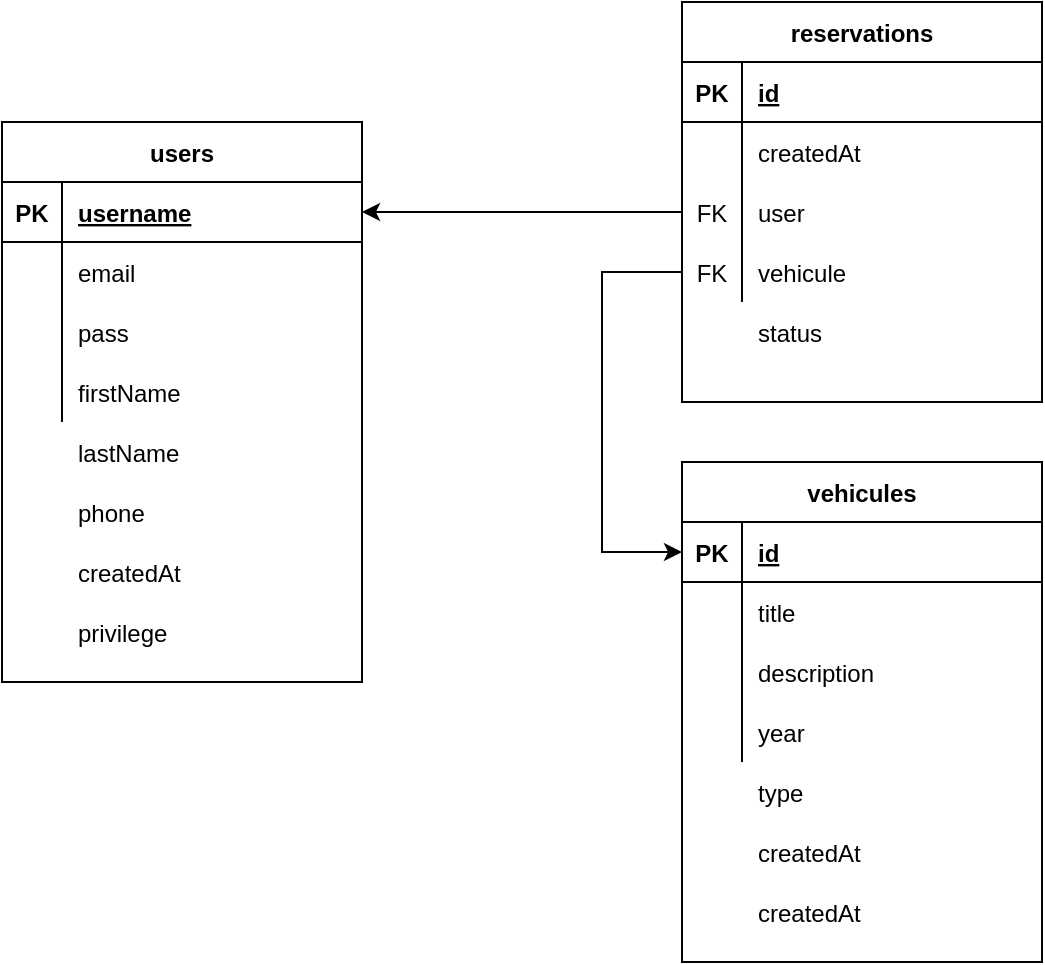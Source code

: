<mxfile version="14.6.13" type="device"><diagram id="cjDWYXnXIqFB0TWQOo4_" name="Page-1"><mxGraphModel dx="782" dy="469" grid="1" gridSize="10" guides="1" tooltips="1" connect="1" arrows="1" fold="1" page="1" pageScale="1" pageWidth="827" pageHeight="1169" math="0" shadow="0"><root><mxCell id="0"/><mxCell id="1" parent="0"/><mxCell id="6lucCdN2wYCC5H3qg1Tq-5" value="vehicules" style="shape=table;startSize=30;container=1;collapsible=1;childLayout=tableLayout;fixedRows=1;rowLines=0;fontStyle=1;align=center;resizeLast=1;" parent="1" vertex="1"><mxGeometry x="510" y="360" width="180" height="250" as="geometry"/></mxCell><mxCell id="6lucCdN2wYCC5H3qg1Tq-6" value="" style="shape=partialRectangle;collapsible=0;dropTarget=0;pointerEvents=0;fillColor=none;top=0;left=0;bottom=1;right=0;points=[[0,0.5],[1,0.5]];portConstraint=eastwest;" parent="6lucCdN2wYCC5H3qg1Tq-5" vertex="1"><mxGeometry y="30" width="180" height="30" as="geometry"/></mxCell><mxCell id="6lucCdN2wYCC5H3qg1Tq-7" value="PK" style="shape=partialRectangle;connectable=0;fillColor=none;top=0;left=0;bottom=0;right=0;fontStyle=1;overflow=hidden;" parent="6lucCdN2wYCC5H3qg1Tq-6" vertex="1"><mxGeometry width="30" height="30" as="geometry"/></mxCell><mxCell id="6lucCdN2wYCC5H3qg1Tq-8" value="id" style="shape=partialRectangle;connectable=0;fillColor=none;top=0;left=0;bottom=0;right=0;align=left;spacingLeft=6;fontStyle=5;overflow=hidden;" parent="6lucCdN2wYCC5H3qg1Tq-6" vertex="1"><mxGeometry x="30" width="150" height="30" as="geometry"/></mxCell><mxCell id="6lucCdN2wYCC5H3qg1Tq-9" value="" style="shape=partialRectangle;collapsible=0;dropTarget=0;pointerEvents=0;fillColor=none;top=0;left=0;bottom=0;right=0;points=[[0,0.5],[1,0.5]];portConstraint=eastwest;" parent="6lucCdN2wYCC5H3qg1Tq-5" vertex="1"><mxGeometry y="60" width="180" height="30" as="geometry"/></mxCell><mxCell id="6lucCdN2wYCC5H3qg1Tq-10" value="" style="shape=partialRectangle;connectable=0;fillColor=none;top=0;left=0;bottom=0;right=0;editable=1;overflow=hidden;" parent="6lucCdN2wYCC5H3qg1Tq-9" vertex="1"><mxGeometry width="30" height="30" as="geometry"/></mxCell><mxCell id="6lucCdN2wYCC5H3qg1Tq-11" value="title" style="shape=partialRectangle;connectable=0;fillColor=none;top=0;left=0;bottom=0;right=0;align=left;spacingLeft=6;overflow=hidden;" parent="6lucCdN2wYCC5H3qg1Tq-9" vertex="1"><mxGeometry x="30" width="150" height="30" as="geometry"/></mxCell><mxCell id="6lucCdN2wYCC5H3qg1Tq-12" value="" style="shape=partialRectangle;collapsible=0;dropTarget=0;pointerEvents=0;fillColor=none;top=0;left=0;bottom=0;right=0;points=[[0,0.5],[1,0.5]];portConstraint=eastwest;" parent="6lucCdN2wYCC5H3qg1Tq-5" vertex="1"><mxGeometry y="90" width="180" height="30" as="geometry"/></mxCell><mxCell id="6lucCdN2wYCC5H3qg1Tq-13" value="" style="shape=partialRectangle;connectable=0;fillColor=none;top=0;left=0;bottom=0;right=0;editable=1;overflow=hidden;" parent="6lucCdN2wYCC5H3qg1Tq-12" vertex="1"><mxGeometry width="30" height="30" as="geometry"/></mxCell><mxCell id="6lucCdN2wYCC5H3qg1Tq-14" value="description" style="shape=partialRectangle;connectable=0;fillColor=none;top=0;left=0;bottom=0;right=0;align=left;spacingLeft=6;overflow=hidden;" parent="6lucCdN2wYCC5H3qg1Tq-12" vertex="1"><mxGeometry x="30" width="150" height="30" as="geometry"/></mxCell><mxCell id="6lucCdN2wYCC5H3qg1Tq-15" value="" style="shape=partialRectangle;collapsible=0;dropTarget=0;pointerEvents=0;fillColor=none;top=0;left=0;bottom=0;right=0;points=[[0,0.5],[1,0.5]];portConstraint=eastwest;" parent="6lucCdN2wYCC5H3qg1Tq-5" vertex="1"><mxGeometry y="120" width="180" height="30" as="geometry"/></mxCell><mxCell id="6lucCdN2wYCC5H3qg1Tq-16" value="" style="shape=partialRectangle;connectable=0;fillColor=none;top=0;left=0;bottom=0;right=0;editable=1;overflow=hidden;" parent="6lucCdN2wYCC5H3qg1Tq-15" vertex="1"><mxGeometry width="30" height="30" as="geometry"/></mxCell><mxCell id="6lucCdN2wYCC5H3qg1Tq-17" value="year" style="shape=partialRectangle;connectable=0;fillColor=none;top=0;left=0;bottom=0;right=0;align=left;spacingLeft=6;overflow=hidden;" parent="6lucCdN2wYCC5H3qg1Tq-15" vertex="1"><mxGeometry x="30" width="150" height="30" as="geometry"/></mxCell><mxCell id="6lucCdN2wYCC5H3qg1Tq-18" value="reservations" style="shape=table;startSize=30;container=1;collapsible=1;childLayout=tableLayout;fixedRows=1;rowLines=0;fontStyle=1;align=center;resizeLast=1;" parent="1" vertex="1"><mxGeometry x="510" y="130" width="180" height="200" as="geometry"/></mxCell><mxCell id="6lucCdN2wYCC5H3qg1Tq-19" value="" style="shape=partialRectangle;collapsible=0;dropTarget=0;pointerEvents=0;fillColor=none;top=0;left=0;bottom=1;right=0;points=[[0,0.5],[1,0.5]];portConstraint=eastwest;" parent="6lucCdN2wYCC5H3qg1Tq-18" vertex="1"><mxGeometry y="30" width="180" height="30" as="geometry"/></mxCell><mxCell id="6lucCdN2wYCC5H3qg1Tq-20" value="PK" style="shape=partialRectangle;connectable=0;fillColor=none;top=0;left=0;bottom=0;right=0;fontStyle=1;overflow=hidden;" parent="6lucCdN2wYCC5H3qg1Tq-19" vertex="1"><mxGeometry width="30" height="30" as="geometry"/></mxCell><mxCell id="6lucCdN2wYCC5H3qg1Tq-21" value="id" style="shape=partialRectangle;connectable=0;fillColor=none;top=0;left=0;bottom=0;right=0;align=left;spacingLeft=6;fontStyle=5;overflow=hidden;" parent="6lucCdN2wYCC5H3qg1Tq-19" vertex="1"><mxGeometry x="30" width="150" height="30" as="geometry"/></mxCell><mxCell id="6lucCdN2wYCC5H3qg1Tq-22" value="" style="shape=partialRectangle;collapsible=0;dropTarget=0;pointerEvents=0;fillColor=none;top=0;left=0;bottom=0;right=0;points=[[0,0.5],[1,0.5]];portConstraint=eastwest;" parent="6lucCdN2wYCC5H3qg1Tq-18" vertex="1"><mxGeometry y="60" width="180" height="30" as="geometry"/></mxCell><mxCell id="6lucCdN2wYCC5H3qg1Tq-23" value="" style="shape=partialRectangle;connectable=0;fillColor=none;top=0;left=0;bottom=0;right=0;editable=1;overflow=hidden;" parent="6lucCdN2wYCC5H3qg1Tq-22" vertex="1"><mxGeometry width="30" height="30" as="geometry"/></mxCell><mxCell id="6lucCdN2wYCC5H3qg1Tq-24" value="createdAt" style="shape=partialRectangle;connectable=0;fillColor=none;top=0;left=0;bottom=0;right=0;align=left;spacingLeft=6;overflow=hidden;" parent="6lucCdN2wYCC5H3qg1Tq-22" vertex="1"><mxGeometry x="30" width="150" height="30" as="geometry"/></mxCell><mxCell id="6lucCdN2wYCC5H3qg1Tq-25" value="" style="shape=partialRectangle;collapsible=0;dropTarget=0;pointerEvents=0;fillColor=none;top=0;left=0;bottom=0;right=0;points=[[0,0.5],[1,0.5]];portConstraint=eastwest;" parent="6lucCdN2wYCC5H3qg1Tq-18" vertex="1"><mxGeometry y="90" width="180" height="30" as="geometry"/></mxCell><mxCell id="6lucCdN2wYCC5H3qg1Tq-26" value="FK" style="shape=partialRectangle;connectable=0;fillColor=none;top=0;left=0;bottom=0;right=0;editable=1;overflow=hidden;" parent="6lucCdN2wYCC5H3qg1Tq-25" vertex="1"><mxGeometry width="30" height="30" as="geometry"/></mxCell><mxCell id="6lucCdN2wYCC5H3qg1Tq-27" value="user" style="shape=partialRectangle;connectable=0;fillColor=none;top=0;left=0;bottom=0;right=0;align=left;spacingLeft=6;overflow=hidden;" parent="6lucCdN2wYCC5H3qg1Tq-25" vertex="1"><mxGeometry x="30" width="150" height="30" as="geometry"/></mxCell><mxCell id="6lucCdN2wYCC5H3qg1Tq-28" value="" style="shape=partialRectangle;collapsible=0;dropTarget=0;pointerEvents=0;fillColor=none;top=0;left=0;bottom=0;right=0;points=[[0,0.5],[1,0.5]];portConstraint=eastwest;" parent="6lucCdN2wYCC5H3qg1Tq-18" vertex="1"><mxGeometry y="120" width="180" height="30" as="geometry"/></mxCell><mxCell id="6lucCdN2wYCC5H3qg1Tq-29" value="" style="shape=partialRectangle;connectable=0;fillColor=none;top=0;left=0;bottom=0;right=0;editable=1;overflow=hidden;" parent="6lucCdN2wYCC5H3qg1Tq-28" vertex="1"><mxGeometry width="30" height="30" as="geometry"/></mxCell><mxCell id="6lucCdN2wYCC5H3qg1Tq-30" value="vehicule" style="shape=partialRectangle;connectable=0;fillColor=none;top=0;left=0;bottom=0;right=0;align=left;spacingLeft=6;overflow=hidden;" parent="6lucCdN2wYCC5H3qg1Tq-28" vertex="1"><mxGeometry x="30" width="150" height="30" as="geometry"/></mxCell><mxCell id="6lucCdN2wYCC5H3qg1Tq-31" value="users" style="shape=table;startSize=30;container=1;collapsible=1;childLayout=tableLayout;fixedRows=1;rowLines=0;fontStyle=1;align=center;resizeLast=1;" parent="1" vertex="1"><mxGeometry x="170" y="190" width="180" height="280" as="geometry"/></mxCell><mxCell id="6lucCdN2wYCC5H3qg1Tq-32" value="" style="shape=partialRectangle;collapsible=0;dropTarget=0;pointerEvents=0;fillColor=none;top=0;left=0;bottom=1;right=0;points=[[0,0.5],[1,0.5]];portConstraint=eastwest;" parent="6lucCdN2wYCC5H3qg1Tq-31" vertex="1"><mxGeometry y="30" width="180" height="30" as="geometry"/></mxCell><mxCell id="6lucCdN2wYCC5H3qg1Tq-33" value="PK" style="shape=partialRectangle;connectable=0;fillColor=none;top=0;left=0;bottom=0;right=0;fontStyle=1;overflow=hidden;" parent="6lucCdN2wYCC5H3qg1Tq-32" vertex="1"><mxGeometry width="30" height="30" as="geometry"/></mxCell><mxCell id="6lucCdN2wYCC5H3qg1Tq-34" value="username" style="shape=partialRectangle;connectable=0;fillColor=none;top=0;left=0;bottom=0;right=0;align=left;spacingLeft=6;fontStyle=5;overflow=hidden;" parent="6lucCdN2wYCC5H3qg1Tq-32" vertex="1"><mxGeometry x="30" width="150" height="30" as="geometry"/></mxCell><mxCell id="6lucCdN2wYCC5H3qg1Tq-35" value="" style="shape=partialRectangle;collapsible=0;dropTarget=0;pointerEvents=0;fillColor=none;top=0;left=0;bottom=0;right=0;points=[[0,0.5],[1,0.5]];portConstraint=eastwest;" parent="6lucCdN2wYCC5H3qg1Tq-31" vertex="1"><mxGeometry y="60" width="180" height="30" as="geometry"/></mxCell><mxCell id="6lucCdN2wYCC5H3qg1Tq-36" value="" style="shape=partialRectangle;connectable=0;fillColor=none;top=0;left=0;bottom=0;right=0;editable=1;overflow=hidden;" parent="6lucCdN2wYCC5H3qg1Tq-35" vertex="1"><mxGeometry width="30" height="30" as="geometry"/></mxCell><mxCell id="6lucCdN2wYCC5H3qg1Tq-37" value="email" style="shape=partialRectangle;connectable=0;fillColor=none;top=0;left=0;bottom=0;right=0;align=left;spacingLeft=6;overflow=hidden;" parent="6lucCdN2wYCC5H3qg1Tq-35" vertex="1"><mxGeometry x="30" width="150" height="30" as="geometry"/></mxCell><mxCell id="6lucCdN2wYCC5H3qg1Tq-38" value="" style="shape=partialRectangle;collapsible=0;dropTarget=0;pointerEvents=0;fillColor=none;top=0;left=0;bottom=0;right=0;points=[[0,0.5],[1,0.5]];portConstraint=eastwest;" parent="6lucCdN2wYCC5H3qg1Tq-31" vertex="1"><mxGeometry y="90" width="180" height="30" as="geometry"/></mxCell><mxCell id="6lucCdN2wYCC5H3qg1Tq-39" value="" style="shape=partialRectangle;connectable=0;fillColor=none;top=0;left=0;bottom=0;right=0;editable=1;overflow=hidden;" parent="6lucCdN2wYCC5H3qg1Tq-38" vertex="1"><mxGeometry width="30" height="30" as="geometry"/></mxCell><mxCell id="6lucCdN2wYCC5H3qg1Tq-40" value="pass" style="shape=partialRectangle;connectable=0;fillColor=none;top=0;left=0;bottom=0;right=0;align=left;spacingLeft=6;overflow=hidden;" parent="6lucCdN2wYCC5H3qg1Tq-38" vertex="1"><mxGeometry x="30" width="150" height="30" as="geometry"/></mxCell><mxCell id="6lucCdN2wYCC5H3qg1Tq-41" value="" style="shape=partialRectangle;collapsible=0;dropTarget=0;pointerEvents=0;fillColor=none;top=0;left=0;bottom=0;right=0;points=[[0,0.5],[1,0.5]];portConstraint=eastwest;" parent="6lucCdN2wYCC5H3qg1Tq-31" vertex="1"><mxGeometry y="120" width="180" height="30" as="geometry"/></mxCell><mxCell id="6lucCdN2wYCC5H3qg1Tq-42" value="" style="shape=partialRectangle;connectable=0;fillColor=none;top=0;left=0;bottom=0;right=0;editable=1;overflow=hidden;" parent="6lucCdN2wYCC5H3qg1Tq-41" vertex="1"><mxGeometry width="30" height="30" as="geometry"/></mxCell><mxCell id="6lucCdN2wYCC5H3qg1Tq-43" value="firstName" style="shape=partialRectangle;connectable=0;fillColor=none;top=0;left=0;bottom=0;right=0;align=left;spacingLeft=6;overflow=hidden;" parent="6lucCdN2wYCC5H3qg1Tq-41" vertex="1"><mxGeometry x="30" width="150" height="30" as="geometry"/></mxCell><mxCell id="6lucCdN2wYCC5H3qg1Tq-44" value="lastName" style="shape=partialRectangle;connectable=0;fillColor=none;top=0;left=0;bottom=0;right=0;align=left;spacingLeft=6;overflow=hidden;" parent="1" vertex="1"><mxGeometry x="200" y="340" width="150" height="30" as="geometry"/></mxCell><mxCell id="6lucCdN2wYCC5H3qg1Tq-45" value="createdAt" style="shape=partialRectangle;connectable=0;fillColor=none;top=0;left=0;bottom=0;right=0;align=left;spacingLeft=6;overflow=hidden;" parent="1" vertex="1"><mxGeometry x="200" y="400" width="150" height="30" as="geometry"/></mxCell><mxCell id="6lucCdN2wYCC5H3qg1Tq-46" value="phone" style="shape=partialRectangle;connectable=0;fillColor=none;top=0;left=0;bottom=0;right=0;align=left;spacingLeft=6;overflow=hidden;" parent="1" vertex="1"><mxGeometry x="200" y="370" width="150" height="30" as="geometry"/></mxCell><mxCell id="6lucCdN2wYCC5H3qg1Tq-47" value="privilege" style="shape=partialRectangle;connectable=0;fillColor=none;top=0;left=0;bottom=0;right=0;align=left;spacingLeft=6;overflow=hidden;" parent="1" vertex="1"><mxGeometry x="200" y="430" width="150" height="30" as="geometry"/></mxCell><mxCell id="6lucCdN2wYCC5H3qg1Tq-48" style="edgeStyle=orthogonalEdgeStyle;rounded=0;orthogonalLoop=1;jettySize=auto;html=1;entryX=1;entryY=0.5;entryDx=0;entryDy=0;" parent="1" source="6lucCdN2wYCC5H3qg1Tq-25" target="6lucCdN2wYCC5H3qg1Tq-32" edge="1"><mxGeometry relative="1" as="geometry"/></mxCell><mxCell id="6lucCdN2wYCC5H3qg1Tq-49" value="type" style="shape=partialRectangle;connectable=0;fillColor=none;top=0;left=0;bottom=0;right=0;align=left;spacingLeft=6;overflow=hidden;" parent="1" vertex="1"><mxGeometry x="540" y="510" width="150" height="30" as="geometry"/></mxCell><mxCell id="6lucCdN2wYCC5H3qg1Tq-50" value="status" style="shape=partialRectangle;connectable=0;fillColor=none;top=0;left=0;bottom=0;right=0;align=left;spacingLeft=6;overflow=hidden;" parent="1" vertex="1"><mxGeometry x="540" y="280" width="150" height="30" as="geometry"/></mxCell><mxCell id="6lucCdN2wYCC5H3qg1Tq-52" value="FK" style="shape=partialRectangle;connectable=0;fillColor=none;top=0;left=0;bottom=0;right=0;editable=1;overflow=hidden;" parent="1" vertex="1"><mxGeometry x="510" y="250" width="30" height="30" as="geometry"/></mxCell><mxCell id="6lucCdN2wYCC5H3qg1Tq-53" style="edgeStyle=orthogonalEdgeStyle;rounded=0;orthogonalLoop=1;jettySize=auto;html=1;entryX=0;entryY=0.5;entryDx=0;entryDy=0;startArrow=classic;startFill=1;endArrow=none;endFill=0;" parent="1" source="6lucCdN2wYCC5H3qg1Tq-6" target="6lucCdN2wYCC5H3qg1Tq-28" edge="1"><mxGeometry relative="1" as="geometry"><Array as="points"><mxPoint x="470" y="405"/><mxPoint x="470" y="265"/></Array></mxGeometry></mxCell><mxCell id="6lucCdN2wYCC5H3qg1Tq-54" value="createdAt" style="shape=partialRectangle;connectable=0;fillColor=none;top=0;left=0;bottom=0;right=0;align=left;spacingLeft=6;overflow=hidden;" parent="1" vertex="1"><mxGeometry x="540" y="540" width="150" height="30" as="geometry"/></mxCell><mxCell id="mS1-qViNbQdd7gRQcAPJ-1" value="createdAt" style="shape=partialRectangle;connectable=0;fillColor=none;top=0;left=0;bottom=0;right=0;align=left;spacingLeft=6;overflow=hidden;" vertex="1" parent="1"><mxGeometry x="540" y="570" width="150" height="30" as="geometry"/></mxCell></root></mxGraphModel></diagram></mxfile>